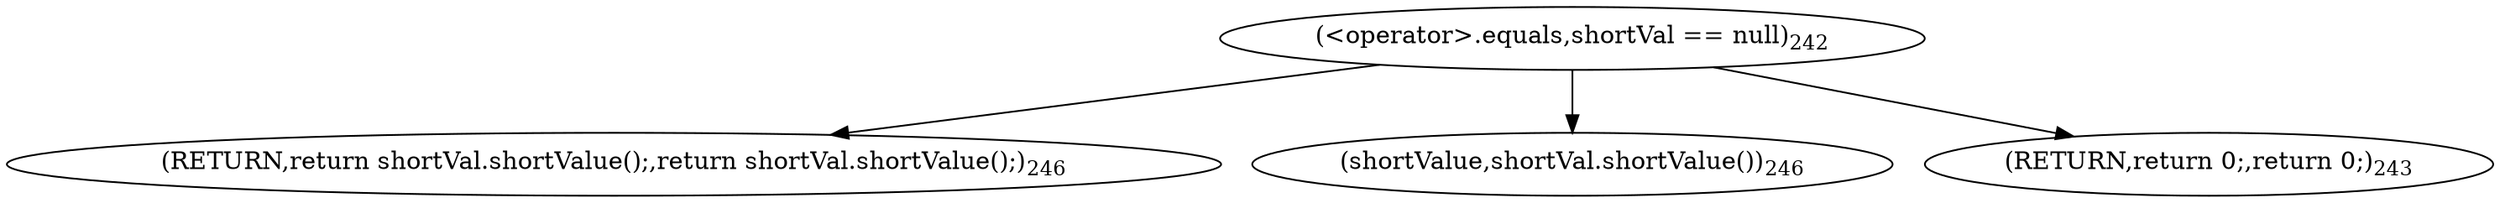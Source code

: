 digraph "getShortValue" {  
"761" [label = <(RETURN,return shortVal.shortValue();,return shortVal.shortValue();)<SUB>246</SUB>> ]
"755" [label = <(&lt;operator&gt;.equals,shortVal == null)<SUB>242</SUB>> ]
"762" [label = <(shortValue,shortVal.shortValue())<SUB>246</SUB>> ]
"759" [label = <(RETURN,return 0;,return 0;)<SUB>243</SUB>> ]
  "755" -> "761" 
  "755" -> "762" 
  "755" -> "759" 
}
